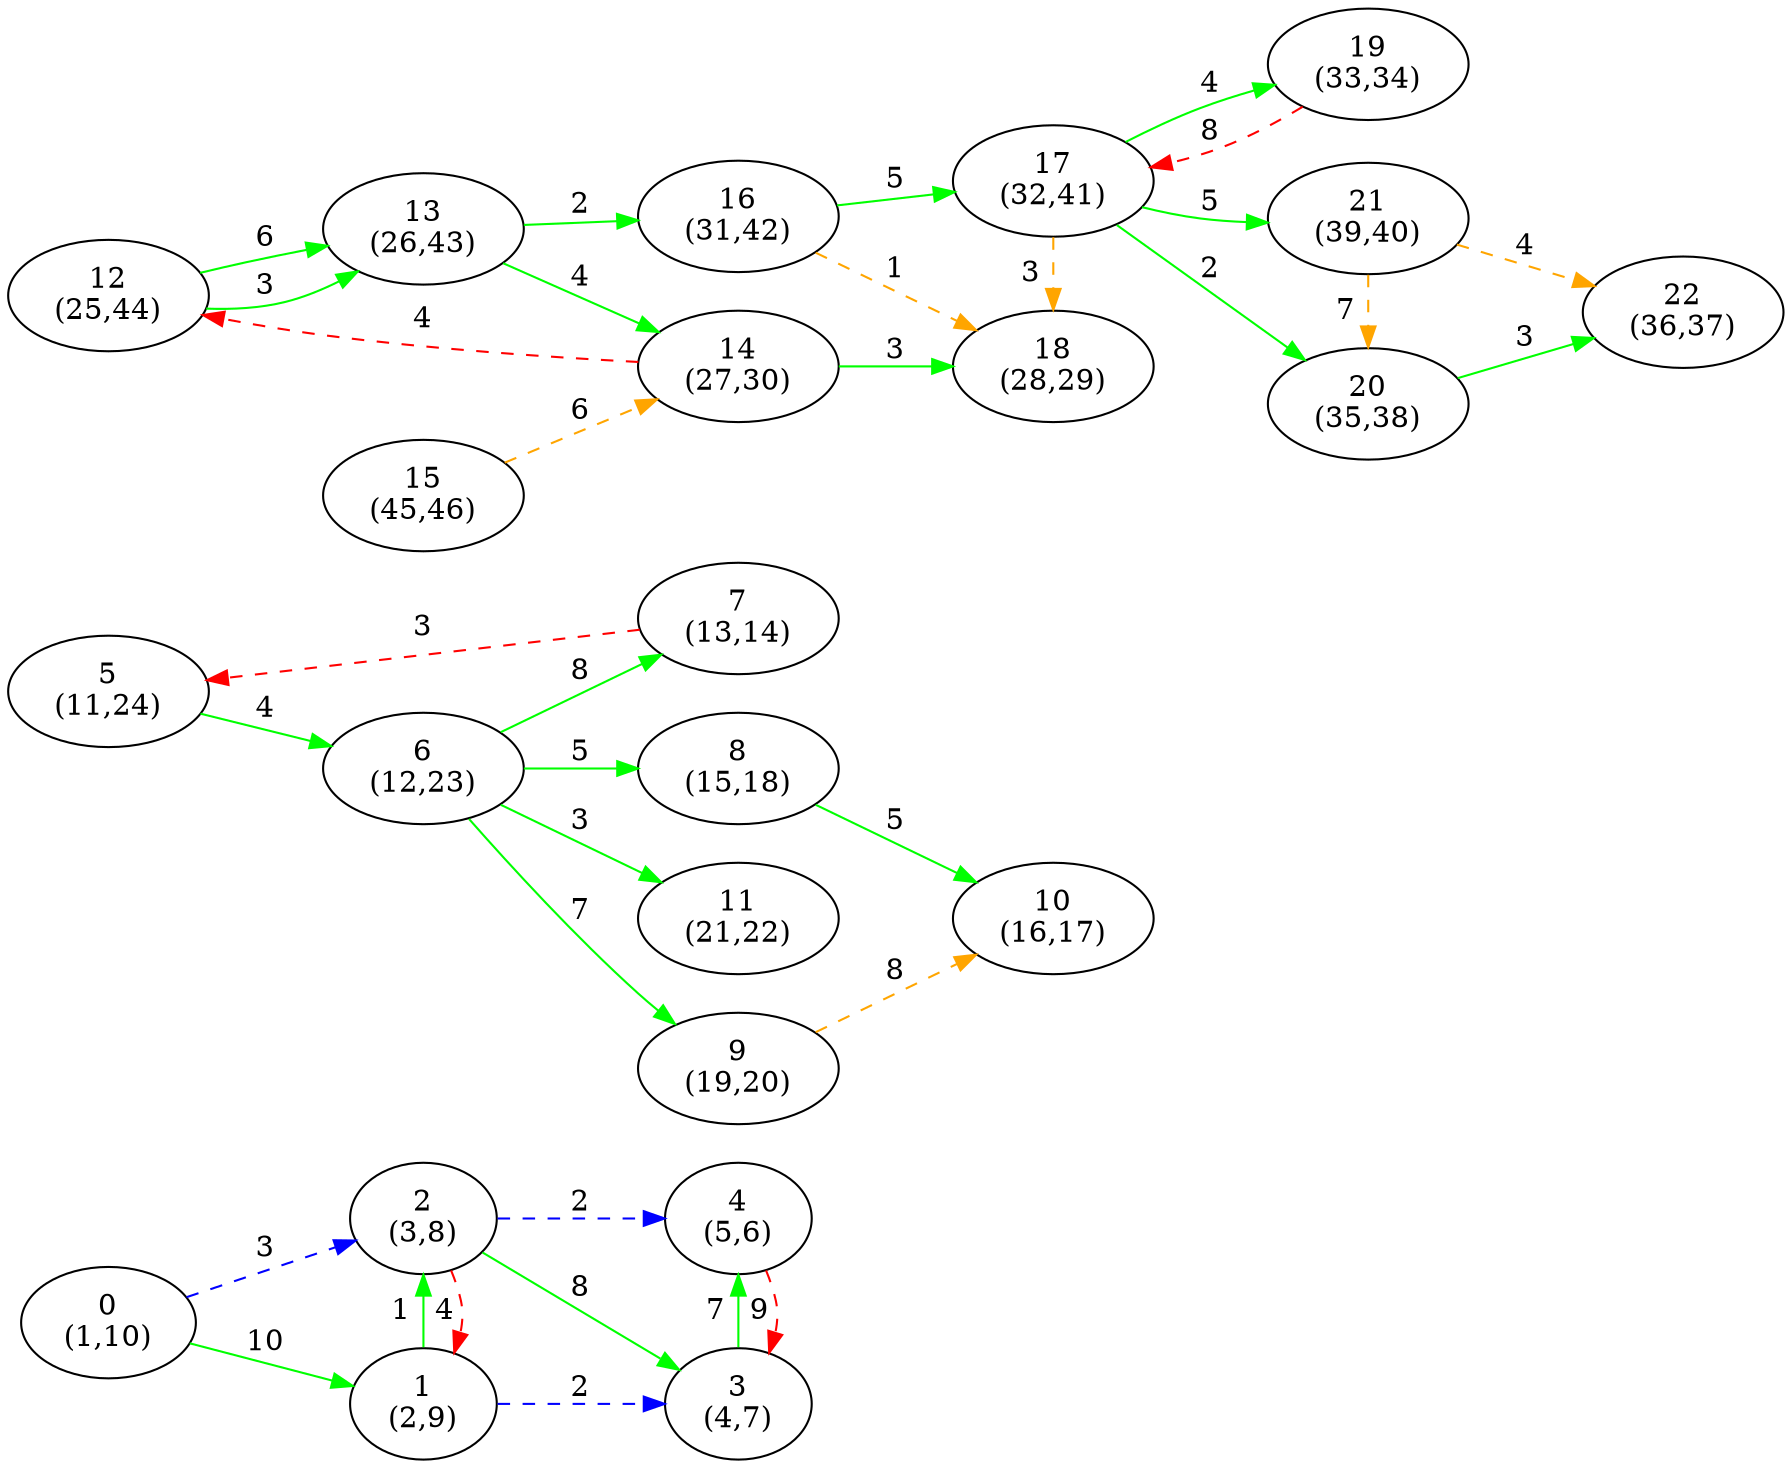 digraph G {
ranksep = "equally";
rankdir = LR;
{rank = same; "0
(1,10)"; };
{rank = same; "1
(2,9)"; "2
(3,8)"; };
{rank = same; "3
(4,7)"; "4
(5,6)"; };
{rank = same; };
{rank = same; "5
(11,24)"; };
{rank = same; "6
(12,23)"; };
{rank = same; "7
(13,14)"; "8
(15,18)"; "9
(19,20)"; "11
(21,22)"; };
{rank = same; "10
(16,17)"; };
{rank = same; "12
(25,44)"; };
{rank = same; "13
(26,43)"; };
{rank = same; "14
(27,30)"; "16
(31,42)"; };
{rank = same; "18
(28,29)"; "17
(32,41)"; };
{rank = same; "19
(33,34)"; "20
(35,38)"; "21
(39,40)"; };
{rank = same; "22
(36,37)"; };
{rank = same; "15
(45,46)"; };
{rank = same; };
"0
(1,10)"->"1
(2,9)"[label="10" color = "green"];
"0
(1,10)"->"2
(3,8)"[label="3" color = "blue" style = "dashed"];
"1
(2,9)"->"2
(3,8)"[label="1" color = "green"];
"1
(2,9)"->"3
(4,7)"[label="2" color = "blue" style = "dashed"];
"2
(3,8)"->"1
(2,9)"[label="4" color = "red" style = "dashed"];
"2
(3,8)"->"3
(4,7)"[label="8" color = "green"];
"2
(3,8)"->"4
(5,6)"[label="2" color = "blue" style = "dashed"];
"3
(4,7)"->"4
(5,6)"[label="7" color = "green"];
"4
(5,6)"->"3
(4,7)"[label="9" color = "red" style = "dashed"];
"5
(11,24)"->"6
(12,23)"[label="4" color = "green"];
"6
(12,23)"->"7
(13,14)"[label="8" color = "green"];
"6
(12,23)"->"8
(15,18)"[label="5" color = "green"];
"6
(12,23)"->"9
(19,20)"[label="7" color = "green"];
"6
(12,23)"->"11
(21,22)"[label="3" color = "green"];
"7
(13,14)"->"5
(11,24)"[label="3" color = "red" style = "dashed"];
"8
(15,18)"->"10
(16,17)"[label="5" color = "green"];
"9
(19,20)"->"10
(16,17)"[label="8" color = "orange" style = "dashed"];
"11
(21,22)"
"10
(16,17)"
"12
(25,44)"->"13
(26,43)"[label="6" color = "green"];
"12
(25,44)"->"13
(26,43)"[label="3" color = "green"];
"13
(26,43)"->"14
(27,30)"[label="4" color = "green"];
"13
(26,43)"->"16
(31,42)"[label="2" color = "green"];
"14
(27,30)"->"12
(25,44)"[label="4" color = "red" style = "dashed"];
"14
(27,30)"->"18
(28,29)"[label="3" color = "green"];
"16
(31,42)"->"17
(32,41)"[label="5" color = "green"];
"16
(31,42)"->"18
(28,29)"[label="1" color = "orange" style = "dashed"];
"18
(28,29)"
"17
(32,41)"->"18
(28,29)"[label="3" color = "orange" style = "dashed"];
"17
(32,41)"->"19
(33,34)"[label="4" color = "green"];
"17
(32,41)"->"20
(35,38)"[label="2" color = "green"];
"17
(32,41)"->"21
(39,40)"[label="5" color = "green"];
"19
(33,34)"->"17
(32,41)"[label="8" color = "red" style = "dashed"];
"20
(35,38)"->"22
(36,37)"[label="3" color = "green"];
"21
(39,40)"->"22
(36,37)"[label="4" color = "orange" style = "dashed"];
"21
(39,40)"->"20
(35,38)"[label="7" color = "orange" style = "dashed"];
"22
(36,37)"
"15
(45,46)"->"14
(27,30)"[label="6" color = "orange" style = "dashed"];
}
